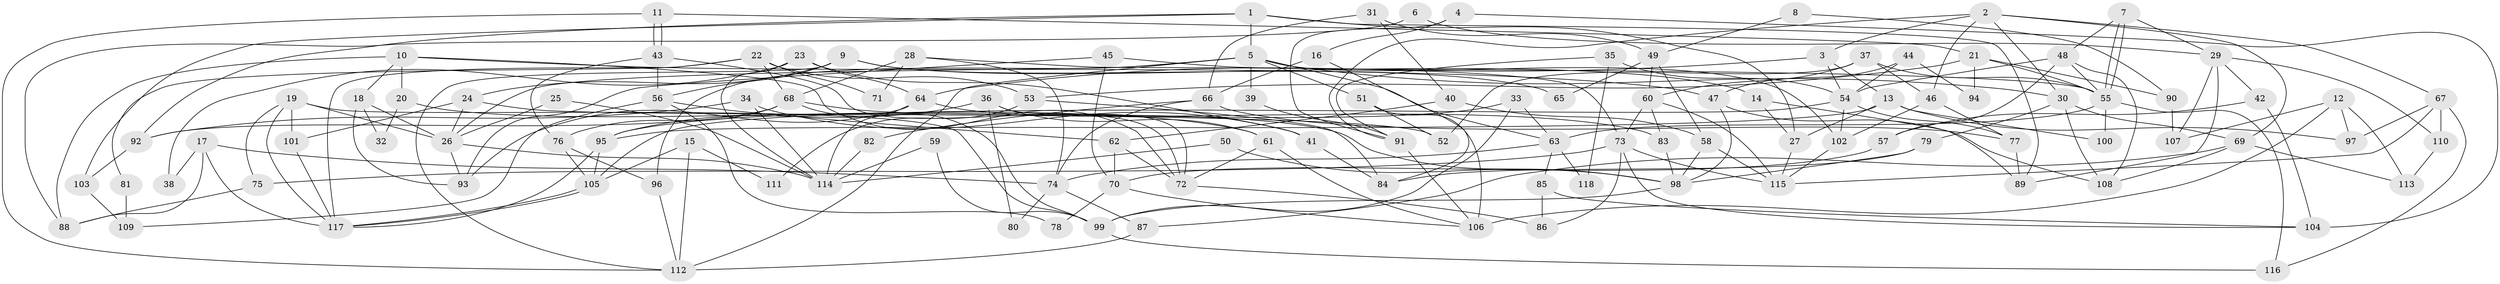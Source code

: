 // Generated by graph-tools (version 1.1) at 2025/02/03/09/25 03:02:11]
// undirected, 118 vertices, 236 edges
graph export_dot {
graph [start="1"]
  node [color=gray90,style=filled];
  1;
  2;
  3;
  4;
  5;
  6;
  7;
  8;
  9;
  10;
  11;
  12;
  13;
  14;
  15;
  16;
  17;
  18;
  19;
  20;
  21;
  22;
  23;
  24;
  25;
  26;
  27;
  28;
  29;
  30;
  31;
  32;
  33;
  34;
  35;
  36;
  37;
  38;
  39;
  40;
  41;
  42;
  43;
  44;
  45;
  46;
  47;
  48;
  49;
  50;
  51;
  52;
  53;
  54;
  55;
  56;
  57;
  58;
  59;
  60;
  61;
  62;
  63;
  64;
  65;
  66;
  67;
  68;
  69;
  70;
  71;
  72;
  73;
  74;
  75;
  76;
  77;
  78;
  79;
  80;
  81;
  82;
  83;
  84;
  85;
  86;
  87;
  88;
  89;
  90;
  91;
  92;
  93;
  94;
  95;
  96;
  97;
  98;
  99;
  100;
  101;
  102;
  103;
  104;
  105;
  106;
  107;
  108;
  109;
  110;
  111;
  112;
  113;
  114;
  115;
  116;
  117;
  118;
  1 -- 27;
  1 -- 92;
  1 -- 5;
  1 -- 89;
  1 -- 103;
  2 -- 30;
  2 -- 46;
  2 -- 3;
  2 -- 67;
  2 -- 69;
  2 -- 91;
  3 -- 54;
  3 -- 13;
  3 -- 64;
  4 -- 16;
  4 -- 91;
  4 -- 104;
  5 -- 51;
  5 -- 26;
  5 -- 30;
  5 -- 39;
  5 -- 63;
  5 -- 96;
  5 -- 102;
  5 -- 112;
  6 -- 29;
  6 -- 88;
  7 -- 48;
  7 -- 55;
  7 -- 55;
  7 -- 29;
  8 -- 90;
  8 -- 49;
  9 -- 24;
  9 -- 112;
  9 -- 14;
  9 -- 56;
  9 -- 65;
  10 -- 47;
  10 -- 72;
  10 -- 18;
  10 -- 20;
  10 -- 88;
  11 -- 112;
  11 -- 43;
  11 -- 43;
  11 -- 21;
  12 -- 97;
  12 -- 113;
  12 -- 106;
  12 -- 107;
  13 -- 95;
  13 -- 27;
  13 -- 97;
  13 -- 100;
  14 -- 27;
  14 -- 89;
  15 -- 105;
  15 -- 112;
  15 -- 111;
  16 -- 84;
  16 -- 66;
  17 -- 88;
  17 -- 74;
  17 -- 38;
  17 -- 117;
  18 -- 93;
  18 -- 26;
  18 -- 32;
  19 -- 117;
  19 -- 26;
  19 -- 75;
  19 -- 99;
  19 -- 101;
  20 -- 61;
  20 -- 32;
  21 -- 55;
  21 -- 53;
  21 -- 90;
  21 -- 94;
  22 -- 117;
  22 -- 68;
  22 -- 53;
  22 -- 71;
  22 -- 81;
  23 -- 64;
  23 -- 114;
  23 -- 38;
  23 -- 41;
  24 -- 101;
  24 -- 26;
  24 -- 52;
  25 -- 26;
  25 -- 114;
  26 -- 93;
  26 -- 114;
  27 -- 115;
  28 -- 73;
  28 -- 68;
  28 -- 71;
  28 -- 74;
  29 -- 89;
  29 -- 42;
  29 -- 107;
  29 -- 110;
  30 -- 69;
  30 -- 79;
  30 -- 108;
  31 -- 40;
  31 -- 66;
  31 -- 49;
  33 -- 99;
  33 -- 95;
  33 -- 63;
  34 -- 114;
  34 -- 41;
  34 -- 92;
  35 -- 54;
  35 -- 91;
  35 -- 118;
  36 -- 95;
  36 -- 61;
  36 -- 72;
  36 -- 80;
  37 -- 55;
  37 -- 60;
  37 -- 46;
  37 -- 52;
  39 -- 91;
  40 -- 58;
  40 -- 62;
  41 -- 84;
  42 -- 104;
  42 -- 57;
  43 -- 72;
  43 -- 56;
  43 -- 76;
  44 -- 47;
  44 -- 54;
  44 -- 94;
  45 -- 93;
  45 -- 55;
  45 -- 70;
  46 -- 102;
  46 -- 77;
  47 -- 98;
  47 -- 108;
  48 -- 55;
  48 -- 54;
  48 -- 57;
  48 -- 108;
  49 -- 60;
  49 -- 58;
  49 -- 65;
  50 -- 98;
  50 -- 114;
  51 -- 106;
  51 -- 52;
  53 -- 84;
  53 -- 111;
  54 -- 105;
  54 -- 77;
  54 -- 102;
  55 -- 63;
  55 -- 100;
  55 -- 116;
  56 -- 62;
  56 -- 78;
  56 -- 109;
  57 -- 70;
  58 -- 98;
  58 -- 115;
  59 -- 114;
  59 -- 99;
  60 -- 115;
  60 -- 73;
  60 -- 83;
  61 -- 72;
  61 -- 106;
  62 -- 70;
  62 -- 72;
  63 -- 74;
  63 -- 85;
  63 -- 118;
  64 -- 83;
  64 -- 93;
  64 -- 114;
  66 -- 74;
  66 -- 77;
  66 -- 82;
  67 -- 115;
  67 -- 97;
  67 -- 110;
  67 -- 116;
  68 -- 76;
  68 -- 99;
  68 -- 92;
  68 -- 98;
  69 -- 108;
  69 -- 87;
  69 -- 113;
  70 -- 78;
  70 -- 106;
  72 -- 86;
  73 -- 115;
  73 -- 86;
  73 -- 75;
  73 -- 104;
  74 -- 80;
  74 -- 87;
  75 -- 88;
  76 -- 96;
  76 -- 105;
  77 -- 89;
  79 -- 98;
  79 -- 84;
  81 -- 109;
  82 -- 114;
  83 -- 98;
  85 -- 104;
  85 -- 86;
  87 -- 112;
  90 -- 107;
  91 -- 106;
  92 -- 103;
  95 -- 117;
  95 -- 105;
  96 -- 112;
  98 -- 99;
  99 -- 116;
  101 -- 117;
  102 -- 115;
  103 -- 109;
  105 -- 117;
  105 -- 117;
  110 -- 113;
}
